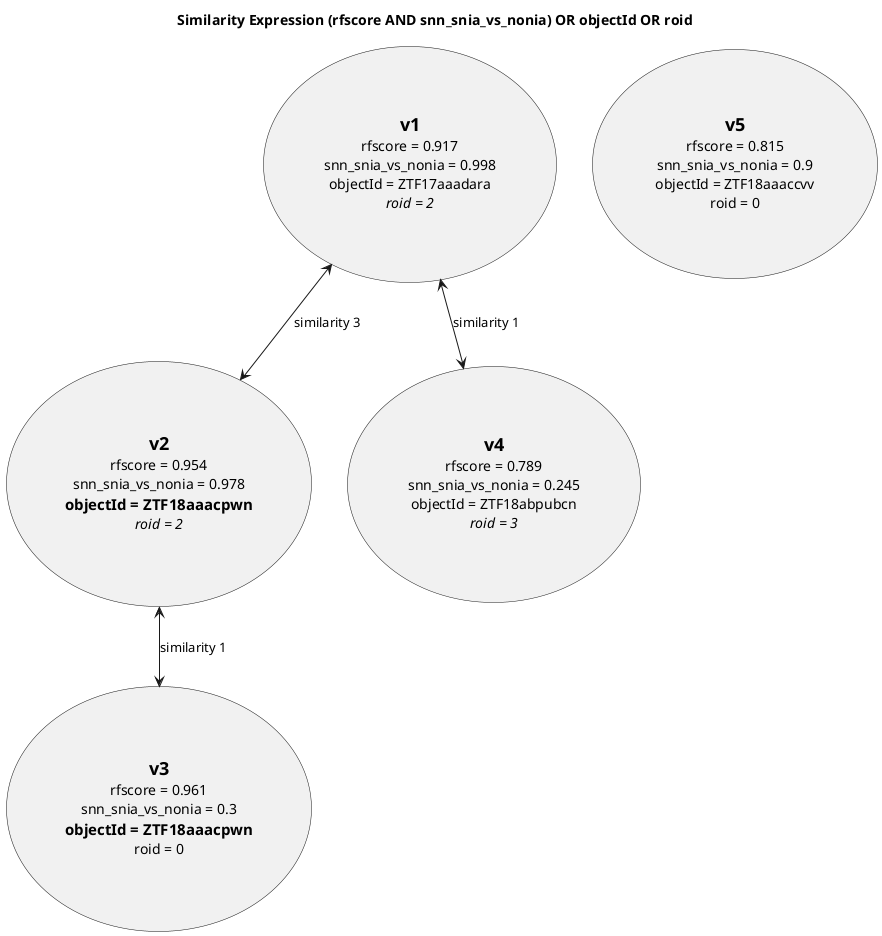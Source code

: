 @startuml
skinparam sequenceMessageAlign center
title Similarity Expression (rfscore AND snn_snia_vs_nonia) OR objectId OR roid
usecase V1 as "


= v1
rfscore = 0.917
snn_snia_vs_nonia = 0.998
objectId = ZTF17aaadara
==== roid = 2


"
usecase V2 as "


= v2
rfscore = 0.954
snn_snia_vs_nonia = 0.978
=== objectId = ZTF18aaacpwn
==== roid = 2


"
usecase V3 as "


= v3
rfscore = 0.961
snn_snia_vs_nonia = 0.3
=== objectId = ZTF18aaacpwn
roid = 0


"
usecase V4 as "


= v4
rfscore = 0.789
snn_snia_vs_nonia = 0.245
objectId = ZTF18abpubcn
==== roid = 3


"
usecase V5 as "


= v5
rfscore = 0.815
snn_snia_vs_nonia = 0.9
objectId = ZTF18aaaccvv
roid = 0


"

V1 <--> V2: similarity 3
V2 <--> V3: similarity 1
V1 <--> V4: similarity 1
@enduml